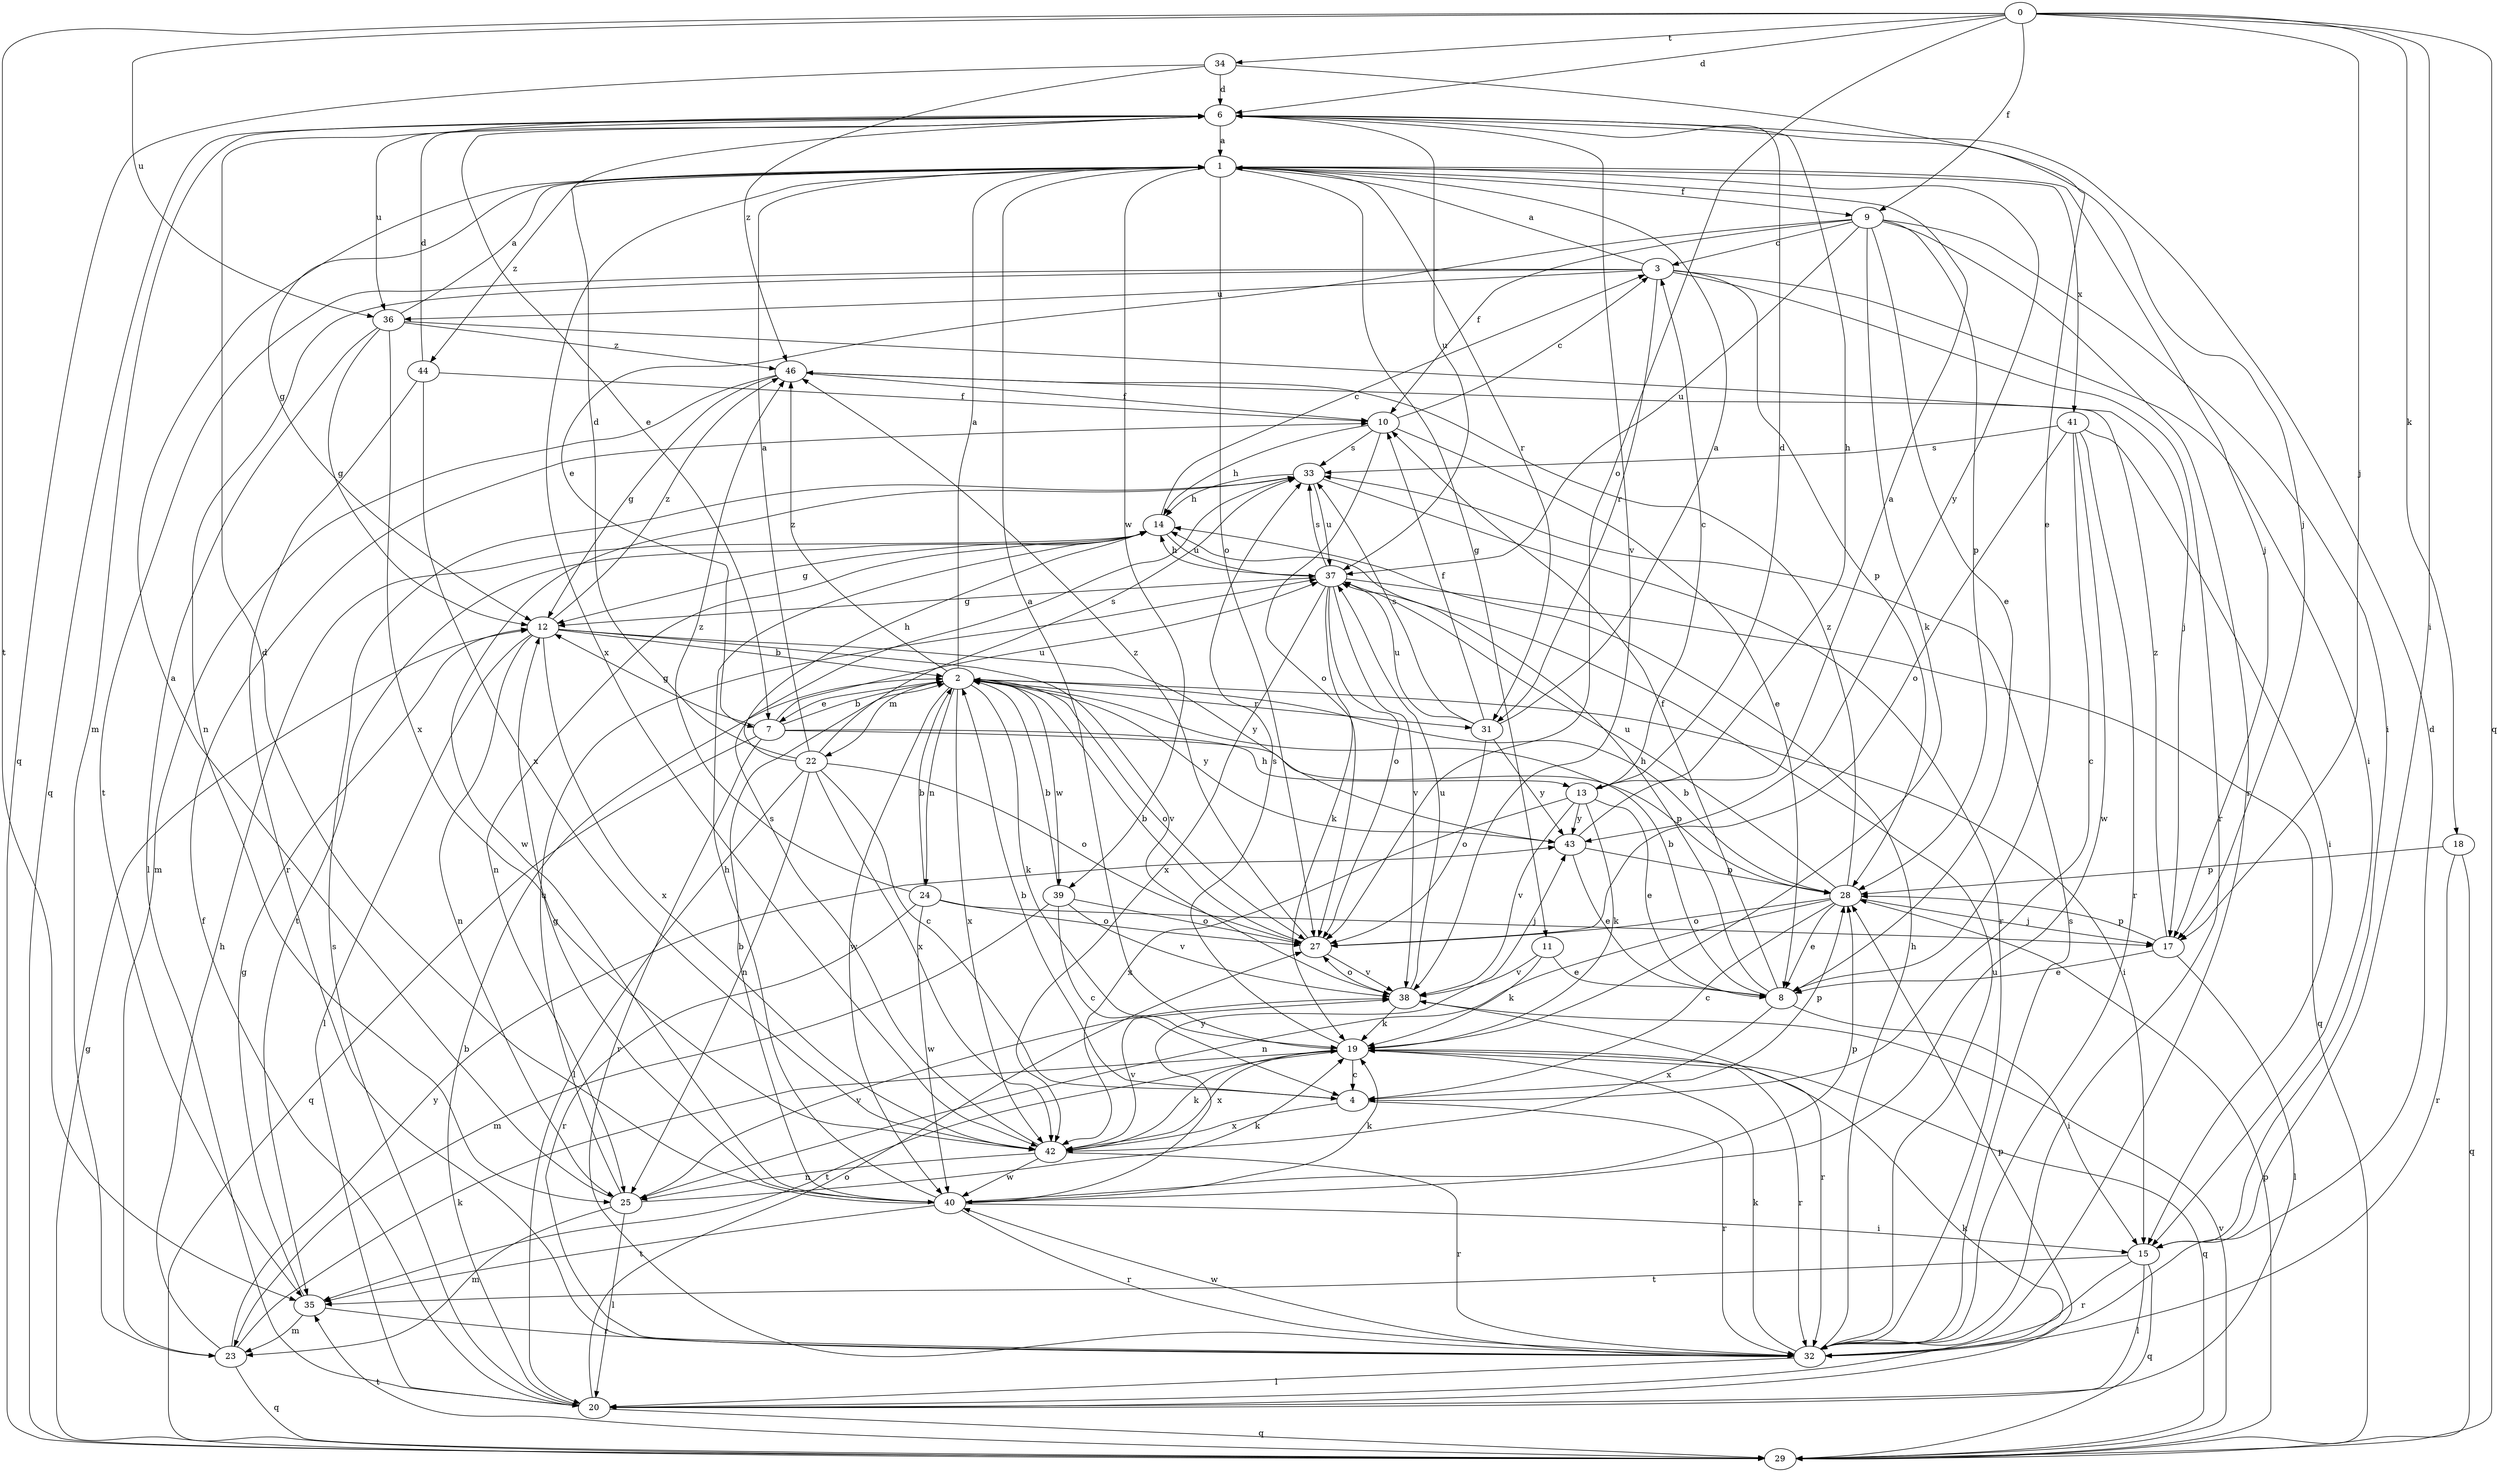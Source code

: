 strict digraph  {
0;
1;
2;
3;
4;
6;
7;
8;
9;
10;
11;
12;
13;
14;
15;
17;
18;
19;
20;
22;
23;
24;
25;
27;
28;
29;
31;
32;
33;
34;
35;
36;
37;
38;
39;
40;
41;
42;
43;
44;
46;
0 -> 6  [label=d];
0 -> 9  [label=f];
0 -> 15  [label=i];
0 -> 17  [label=j];
0 -> 18  [label=k];
0 -> 27  [label=o];
0 -> 29  [label=q];
0 -> 34  [label=t];
0 -> 35  [label=t];
0 -> 36  [label=u];
1 -> 9  [label=f];
1 -> 11  [label=g];
1 -> 12  [label=g];
1 -> 17  [label=j];
1 -> 27  [label=o];
1 -> 31  [label=r];
1 -> 39  [label=w];
1 -> 41  [label=x];
1 -> 42  [label=x];
1 -> 43  [label=y];
1 -> 44  [label=z];
2 -> 1  [label=a];
2 -> 7  [label=e];
2 -> 15  [label=i];
2 -> 19  [label=k];
2 -> 22  [label=m];
2 -> 24  [label=n];
2 -> 27  [label=o];
2 -> 31  [label=r];
2 -> 39  [label=w];
2 -> 40  [label=w];
2 -> 42  [label=x];
2 -> 43  [label=y];
2 -> 46  [label=z];
3 -> 1  [label=a];
3 -> 15  [label=i];
3 -> 25  [label=n];
3 -> 28  [label=p];
3 -> 31  [label=r];
3 -> 32  [label=r];
3 -> 35  [label=t];
3 -> 36  [label=u];
4 -> 2  [label=b];
4 -> 28  [label=p];
4 -> 32  [label=r];
4 -> 42  [label=x];
6 -> 1  [label=a];
6 -> 7  [label=e];
6 -> 13  [label=h];
6 -> 17  [label=j];
6 -> 23  [label=m];
6 -> 29  [label=q];
6 -> 36  [label=u];
6 -> 37  [label=u];
6 -> 38  [label=v];
7 -> 2  [label=b];
7 -> 12  [label=g];
7 -> 13  [label=h];
7 -> 28  [label=p];
7 -> 29  [label=q];
7 -> 32  [label=r];
7 -> 37  [label=u];
8 -> 2  [label=b];
8 -> 10  [label=f];
8 -> 14  [label=h];
8 -> 15  [label=i];
8 -> 42  [label=x];
9 -> 3  [label=c];
9 -> 7  [label=e];
9 -> 8  [label=e];
9 -> 10  [label=f];
9 -> 15  [label=i];
9 -> 19  [label=k];
9 -> 28  [label=p];
9 -> 32  [label=r];
9 -> 37  [label=u];
10 -> 3  [label=c];
10 -> 8  [label=e];
10 -> 14  [label=h];
10 -> 27  [label=o];
10 -> 33  [label=s];
11 -> 8  [label=e];
11 -> 19  [label=k];
11 -> 38  [label=v];
12 -> 2  [label=b];
12 -> 20  [label=l];
12 -> 25  [label=n];
12 -> 38  [label=v];
12 -> 42  [label=x];
12 -> 43  [label=y];
12 -> 46  [label=z];
13 -> 3  [label=c];
13 -> 6  [label=d];
13 -> 8  [label=e];
13 -> 19  [label=k];
13 -> 38  [label=v];
13 -> 42  [label=x];
13 -> 43  [label=y];
14 -> 3  [label=c];
14 -> 12  [label=g];
14 -> 25  [label=n];
14 -> 35  [label=t];
14 -> 37  [label=u];
15 -> 20  [label=l];
15 -> 29  [label=q];
15 -> 32  [label=r];
15 -> 35  [label=t];
17 -> 8  [label=e];
17 -> 20  [label=l];
17 -> 28  [label=p];
17 -> 46  [label=z];
18 -> 28  [label=p];
18 -> 29  [label=q];
18 -> 32  [label=r];
19 -> 1  [label=a];
19 -> 4  [label=c];
19 -> 29  [label=q];
19 -> 32  [label=r];
19 -> 33  [label=s];
19 -> 35  [label=t];
19 -> 42  [label=x];
20 -> 2  [label=b];
20 -> 10  [label=f];
20 -> 19  [label=k];
20 -> 27  [label=o];
20 -> 28  [label=p];
20 -> 29  [label=q];
20 -> 33  [label=s];
22 -> 1  [label=a];
22 -> 4  [label=c];
22 -> 6  [label=d];
22 -> 14  [label=h];
22 -> 20  [label=l];
22 -> 25  [label=n];
22 -> 27  [label=o];
22 -> 33  [label=s];
22 -> 42  [label=x];
23 -> 14  [label=h];
23 -> 19  [label=k];
23 -> 29  [label=q];
23 -> 43  [label=y];
24 -> 2  [label=b];
24 -> 17  [label=j];
24 -> 27  [label=o];
24 -> 32  [label=r];
24 -> 40  [label=w];
24 -> 46  [label=z];
25 -> 1  [label=a];
25 -> 19  [label=k];
25 -> 20  [label=l];
25 -> 23  [label=m];
25 -> 37  [label=u];
25 -> 38  [label=v];
27 -> 2  [label=b];
27 -> 38  [label=v];
27 -> 46  [label=z];
28 -> 2  [label=b];
28 -> 4  [label=c];
28 -> 8  [label=e];
28 -> 17  [label=j];
28 -> 25  [label=n];
28 -> 27  [label=o];
28 -> 37  [label=u];
28 -> 46  [label=z];
29 -> 12  [label=g];
29 -> 28  [label=p];
29 -> 35  [label=t];
29 -> 38  [label=v];
31 -> 1  [label=a];
31 -> 10  [label=f];
31 -> 27  [label=o];
31 -> 33  [label=s];
31 -> 37  [label=u];
31 -> 43  [label=y];
32 -> 6  [label=d];
32 -> 14  [label=h];
32 -> 19  [label=k];
32 -> 20  [label=l];
32 -> 33  [label=s];
32 -> 37  [label=u];
32 -> 40  [label=w];
33 -> 14  [label=h];
33 -> 32  [label=r];
33 -> 37  [label=u];
33 -> 40  [label=w];
34 -> 6  [label=d];
34 -> 8  [label=e];
34 -> 29  [label=q];
34 -> 46  [label=z];
35 -> 12  [label=g];
35 -> 23  [label=m];
35 -> 32  [label=r];
36 -> 1  [label=a];
36 -> 12  [label=g];
36 -> 17  [label=j];
36 -> 20  [label=l];
36 -> 42  [label=x];
36 -> 46  [label=z];
37 -> 12  [label=g];
37 -> 14  [label=h];
37 -> 19  [label=k];
37 -> 27  [label=o];
37 -> 29  [label=q];
37 -> 33  [label=s];
37 -> 38  [label=v];
37 -> 42  [label=x];
38 -> 19  [label=k];
38 -> 27  [label=o];
38 -> 32  [label=r];
38 -> 37  [label=u];
39 -> 2  [label=b];
39 -> 4  [label=c];
39 -> 23  [label=m];
39 -> 27  [label=o];
39 -> 38  [label=v];
40 -> 2  [label=b];
40 -> 6  [label=d];
40 -> 12  [label=g];
40 -> 14  [label=h];
40 -> 15  [label=i];
40 -> 19  [label=k];
40 -> 28  [label=p];
40 -> 32  [label=r];
40 -> 35  [label=t];
40 -> 43  [label=y];
41 -> 4  [label=c];
41 -> 15  [label=i];
41 -> 27  [label=o];
41 -> 32  [label=r];
41 -> 33  [label=s];
41 -> 40  [label=w];
42 -> 19  [label=k];
42 -> 25  [label=n];
42 -> 32  [label=r];
42 -> 33  [label=s];
42 -> 38  [label=v];
42 -> 40  [label=w];
43 -> 1  [label=a];
43 -> 8  [label=e];
43 -> 28  [label=p];
44 -> 6  [label=d];
44 -> 10  [label=f];
44 -> 32  [label=r];
44 -> 42  [label=x];
46 -> 10  [label=f];
46 -> 12  [label=g];
46 -> 23  [label=m];
}
